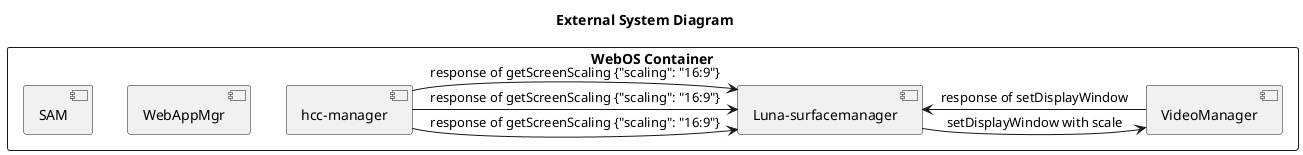 @startuml
title External System Diagram

' rectangle "host OS" {
'     component "webosprojectinhmi"
' }

rectangle "WebOS Container" {
    component "Luna-surfacemanager" as LSM
    component "hcc-manager" as HCC
    component "WebAppMgr" as WAM
    component "VideoManager" as VM
    component SAM
}

HCC -> LSM : response of getScreenScaling {"scaling": "16:9"}
HCC -> LSM : response of getScreenScaling {"scaling": "16:9"}
HCC -> LSM : response of getScreenScaling {"scaling": "16:9"}
LSM -> VM : setDisplayWindow with scale
LSM <- VM : response of setDisplayWindow


@enduml